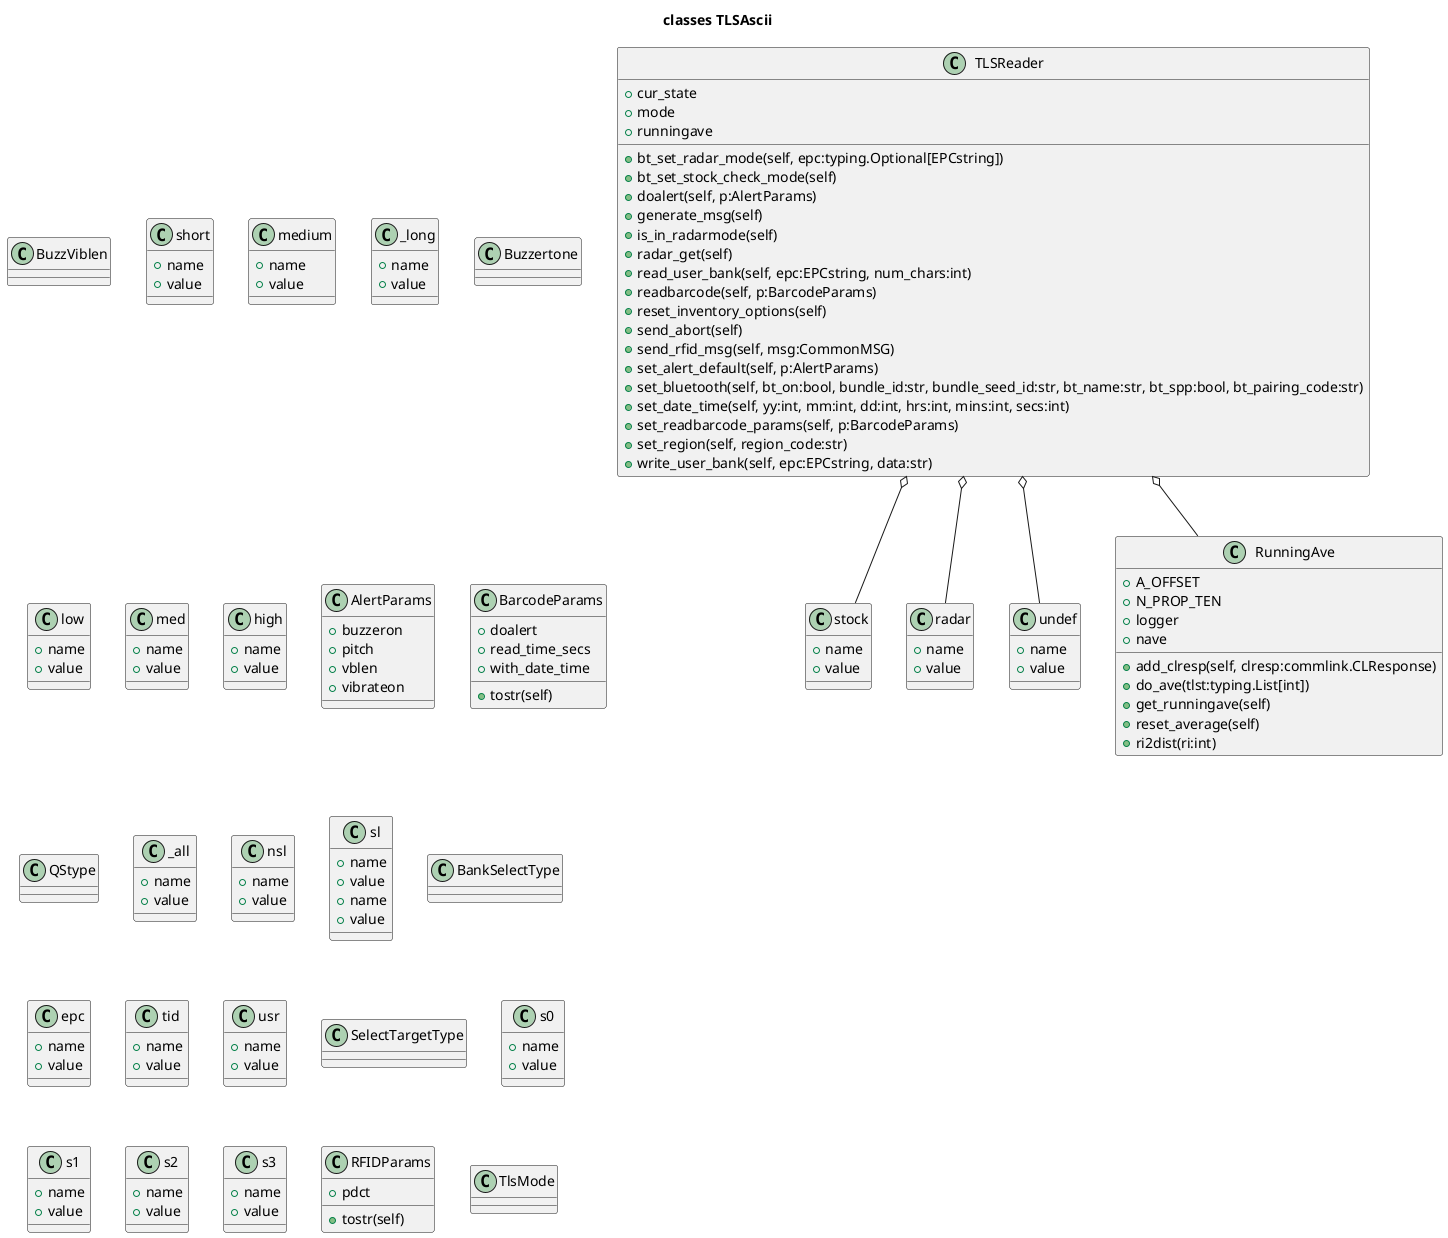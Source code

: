 @startuml
title classes TLSAscii
class BuzzViblen 
class short {
    +name
    +value
}
class medium {
    +name
    +value
}
class _long {
    +name
    +value
}
class Buzzertone 
class low {
    +name
    +value
}
class med {
    +name
    +value
}
class high {
    +name
    +value
}
class AlertParams {
    +buzzeron
    +pitch
    +vblen
    +vibrateon
}
class BarcodeParams {
    +doalert
    +read_time_secs
    +with_date_time
    +tostr(self)
}
class QStype 
class _all {
    +name
    +value
}
class nsl {
    +name
    +value
}
class sl {
    +name
    +value
}
class BankSelectType 
class epc {
    +name
    +value
}
class tid {
    +name
    +value
}
class usr {
    +name
    +value
}
class SelectTargetType 
class s0 {
    +name
    +value
}
class s1 {
    +name
    +value
}
class s2 {
    +name
    +value
}
class s3 {
    +name
    +value
}
class sl {
    +name
    +value
}
class RFIDParams {
    +pdct
    +tostr(self)
}
class TlsMode 
class stock {
    +name
    +value
}
class radar {
    +name
    +value
}
class undef {
    +name
    +value
}
class RunningAve {
    +A_OFFSET
    +N_PROP_TEN
    +logger
    +nave
    +add_clresp(self, clresp:commlink.CLResponse)
    +do_ave(tlst:typing.List[int])
    +get_runningave(self)
    +reset_average(self)
    +ri2dist(ri:int)
}
class TLSReader {
    +cur_state
    +mode
    +runningave
    +bt_set_radar_mode(self, epc:typing.Optional[EPCstring])
    +bt_set_stock_check_mode(self)
    +doalert(self, p:AlertParams)
    +generate_msg(self)
    +is_in_radarmode(self)
    +radar_get(self)
    +read_user_bank(self, epc:EPCstring, num_chars:int)
    +readbarcode(self, p:BarcodeParams)
    +reset_inventory_options(self)
    +send_abort(self)
    +send_rfid_msg(self, msg:CommonMSG)
    +set_alert_default(self, p:AlertParams)
    +set_bluetooth(self, bt_on:bool, bundle_id:str, bundle_seed_id:str, bt_name:str, bt_spp:bool, bt_pairing_code:str)
    +set_date_time(self, yy:int, mm:int, dd:int, hrs:int, mins:int, secs:int)
    +set_readbarcode_params(self, p:BarcodeParams)
    +set_region(self, region_code:str)
    +write_user_bank(self, epc:EPCstring, data:str)
}

TLSReader o-- radar
TLSReader o-- undef
TLSReader o-- stock
TLSReader o-- RunningAve

@enduml
